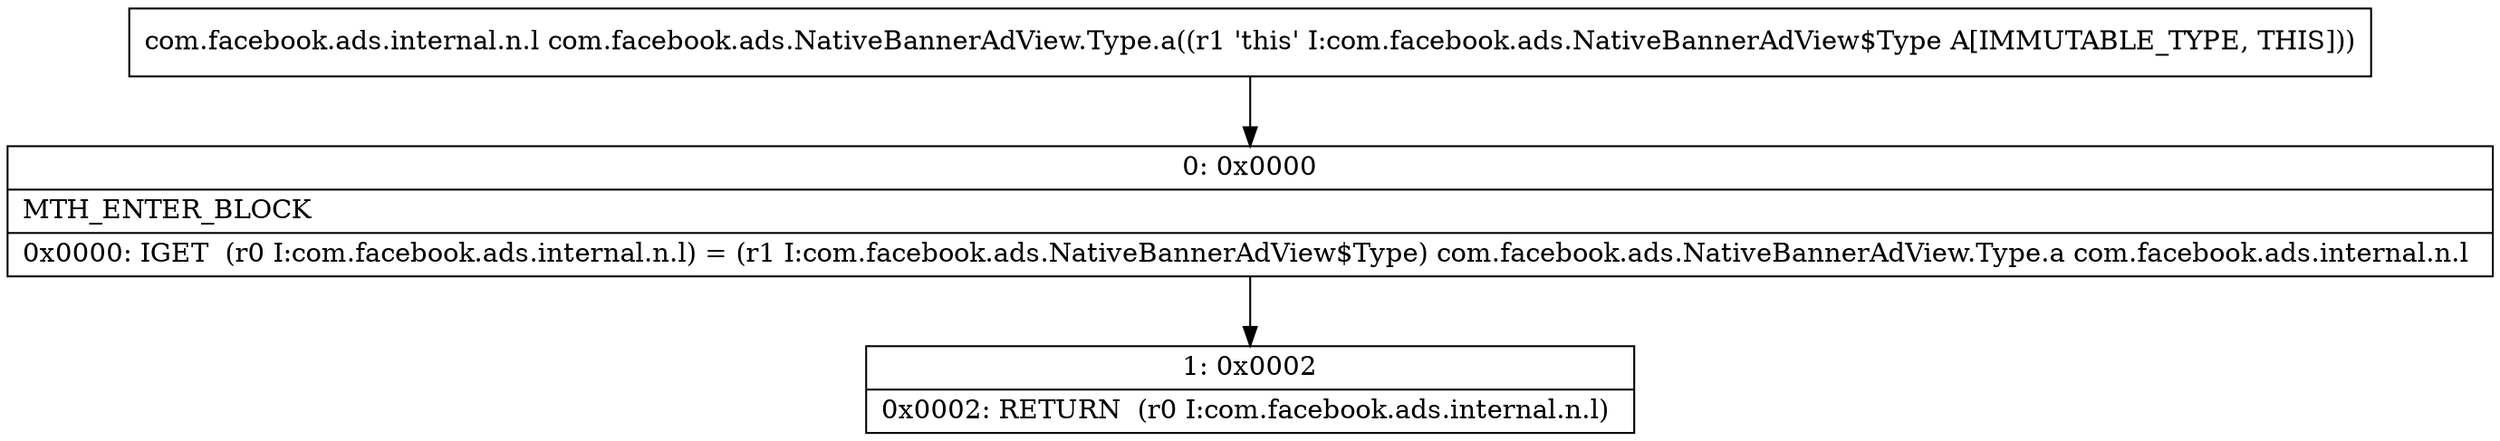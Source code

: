 digraph "CFG forcom.facebook.ads.NativeBannerAdView.Type.a()Lcom\/facebook\/ads\/internal\/n\/l;" {
Node_0 [shape=record,label="{0\:\ 0x0000|MTH_ENTER_BLOCK\l|0x0000: IGET  (r0 I:com.facebook.ads.internal.n.l) = (r1 I:com.facebook.ads.NativeBannerAdView$Type) com.facebook.ads.NativeBannerAdView.Type.a com.facebook.ads.internal.n.l \l}"];
Node_1 [shape=record,label="{1\:\ 0x0002|0x0002: RETURN  (r0 I:com.facebook.ads.internal.n.l) \l}"];
MethodNode[shape=record,label="{com.facebook.ads.internal.n.l com.facebook.ads.NativeBannerAdView.Type.a((r1 'this' I:com.facebook.ads.NativeBannerAdView$Type A[IMMUTABLE_TYPE, THIS])) }"];
MethodNode -> Node_0;
Node_0 -> Node_1;
}

